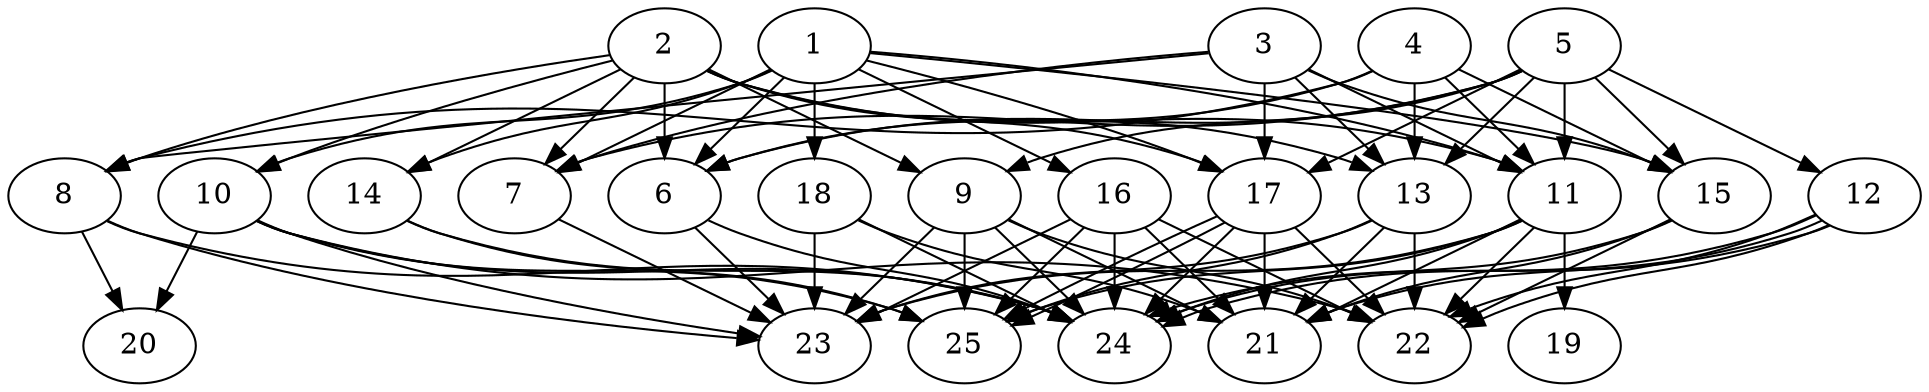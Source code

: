 // DAG automatically generated by daggen at Thu Oct  3 14:00:40 2019
// ./daggen --dot -n 25 --ccr 0.4 --fat 0.7 --regular 0.5 --density 0.9 --mindata 5242880 --maxdata 52428800 
digraph G {
  1 [size="41305600", alpha="0.00", expect_size="16522240"] 
  1 -> 6 [size ="16522240"]
  1 -> 7 [size ="16522240"]
  1 -> 10 [size ="16522240"]
  1 -> 11 [size ="16522240"]
  1 -> 14 [size ="16522240"]
  1 -> 15 [size ="16522240"]
  1 -> 16 [size ="16522240"]
  1 -> 17 [size ="16522240"]
  1 -> 18 [size ="16522240"]
  2 [size="129159680", alpha="0.01", expect_size="51663872"] 
  2 -> 6 [size ="51663872"]
  2 -> 7 [size ="51663872"]
  2 -> 8 [size ="51663872"]
  2 -> 9 [size ="51663872"]
  2 -> 10 [size ="51663872"]
  2 -> 11 [size ="51663872"]
  2 -> 13 [size ="51663872"]
  2 -> 14 [size ="51663872"]
  2 -> 17 [size ="51663872"]
  3 [size="24143360", alpha="0.17", expect_size="9657344"] 
  3 -> 7 [size ="9657344"]
  3 -> 8 [size ="9657344"]
  3 -> 11 [size ="9657344"]
  3 -> 13 [size ="9657344"]
  3 -> 15 [size ="9657344"]
  3 -> 17 [size ="9657344"]
  4 [size="23500800", alpha="0.07", expect_size="9400320"] 
  4 -> 6 [size ="9400320"]
  4 -> 8 [size ="9400320"]
  4 -> 11 [size ="9400320"]
  4 -> 13 [size ="9400320"]
  4 -> 15 [size ="9400320"]
  5 [size="86599680", alpha="0.01", expect_size="34639872"] 
  5 -> 6 [size ="34639872"]
  5 -> 7 [size ="34639872"]
  5 -> 9 [size ="34639872"]
  5 -> 11 [size ="34639872"]
  5 -> 12 [size ="34639872"]
  5 -> 13 [size ="34639872"]
  5 -> 15 [size ="34639872"]
  5 -> 17 [size ="34639872"]
  6 [size="36551680", alpha="0.13", expect_size="14620672"] 
  6 -> 23 [size ="14620672"]
  6 -> 24 [size ="14620672"]
  7 [size="126003200", alpha="0.15", expect_size="50401280"] 
  7 -> 23 [size ="50401280"]
  8 [size="64289280", alpha="0.17", expect_size="25715712"] 
  8 -> 20 [size ="25715712"]
  8 -> 23 [size ="25715712"]
  8 -> 24 [size ="25715712"]
  9 [size="77360640", alpha="0.02", expect_size="30944256"] 
  9 -> 21 [size ="30944256"]
  9 -> 22 [size ="30944256"]
  9 -> 23 [size ="30944256"]
  9 -> 24 [size ="30944256"]
  9 -> 25 [size ="30944256"]
  10 [size="112299520", alpha="0.01", expect_size="44919808"] 
  10 -> 20 [size ="44919808"]
  10 -> 22 [size ="44919808"]
  10 -> 23 [size ="44919808"]
  10 -> 24 [size ="44919808"]
  10 -> 25 [size ="44919808"]
  11 [size="107368960", alpha="0.17", expect_size="42947584"] 
  11 -> 19 [size ="42947584"]
  11 -> 21 [size ="42947584"]
  11 -> 22 [size ="42947584"]
  11 -> 23 [size ="42947584"]
  11 -> 24 [size ="42947584"]
  11 -> 25 [size ="42947584"]
  12 [size="108024320", alpha="0.06", expect_size="43209728"] 
  12 -> 21 [size ="43209728"]
  12 -> 22 [size ="43209728"]
  12 -> 22 [size ="43209728"]
  12 -> 24 [size ="43209728"]
  12 -> 24 [size ="43209728"]
  13 [size="116469760", alpha="0.02", expect_size="46587904"] 
  13 -> 21 [size ="46587904"]
  13 -> 22 [size ="46587904"]
  13 -> 23 [size ="46587904"]
  13 -> 25 [size ="46587904"]
  14 [size="100902400", alpha="0.02", expect_size="40360960"] 
  14 -> 24 [size ="40360960"]
  14 -> 25 [size ="40360960"]
  15 [size="26775040", alpha="0.05", expect_size="10710016"] 
  15 -> 21 [size ="10710016"]
  15 -> 22 [size ="10710016"]
  15 -> 24 [size ="10710016"]
  16 [size="32601600", alpha="0.17", expect_size="13040640"] 
  16 -> 21 [size ="13040640"]
  16 -> 22 [size ="13040640"]
  16 -> 23 [size ="13040640"]
  16 -> 24 [size ="13040640"]
  16 -> 25 [size ="13040640"]
  17 [size="108293120", alpha="0.19", expect_size="43317248"] 
  17 -> 21 [size ="43317248"]
  17 -> 22 [size ="43317248"]
  17 -> 24 [size ="43317248"]
  17 -> 25 [size ="43317248"]
  17 -> 25 [size ="43317248"]
  18 [size="77632000", alpha="0.14", expect_size="31052800"] 
  18 -> 21 [size ="31052800"]
  18 -> 23 [size ="31052800"]
  18 -> 24 [size ="31052800"]
  19 [size="57896960", alpha="0.16", expect_size="23158784"] 
  20 [size="70069760", alpha="0.19", expect_size="28027904"] 
  21 [size="75847680", alpha="0.07", expect_size="30339072"] 
  22 [size="58519040", alpha="0.15", expect_size="23407616"] 
  23 [size="96296960", alpha="0.04", expect_size="38518784"] 
  24 [size="107852800", alpha="0.16", expect_size="43141120"] 
  25 [size="121582080", alpha="0.20", expect_size="48632832"] 
}
